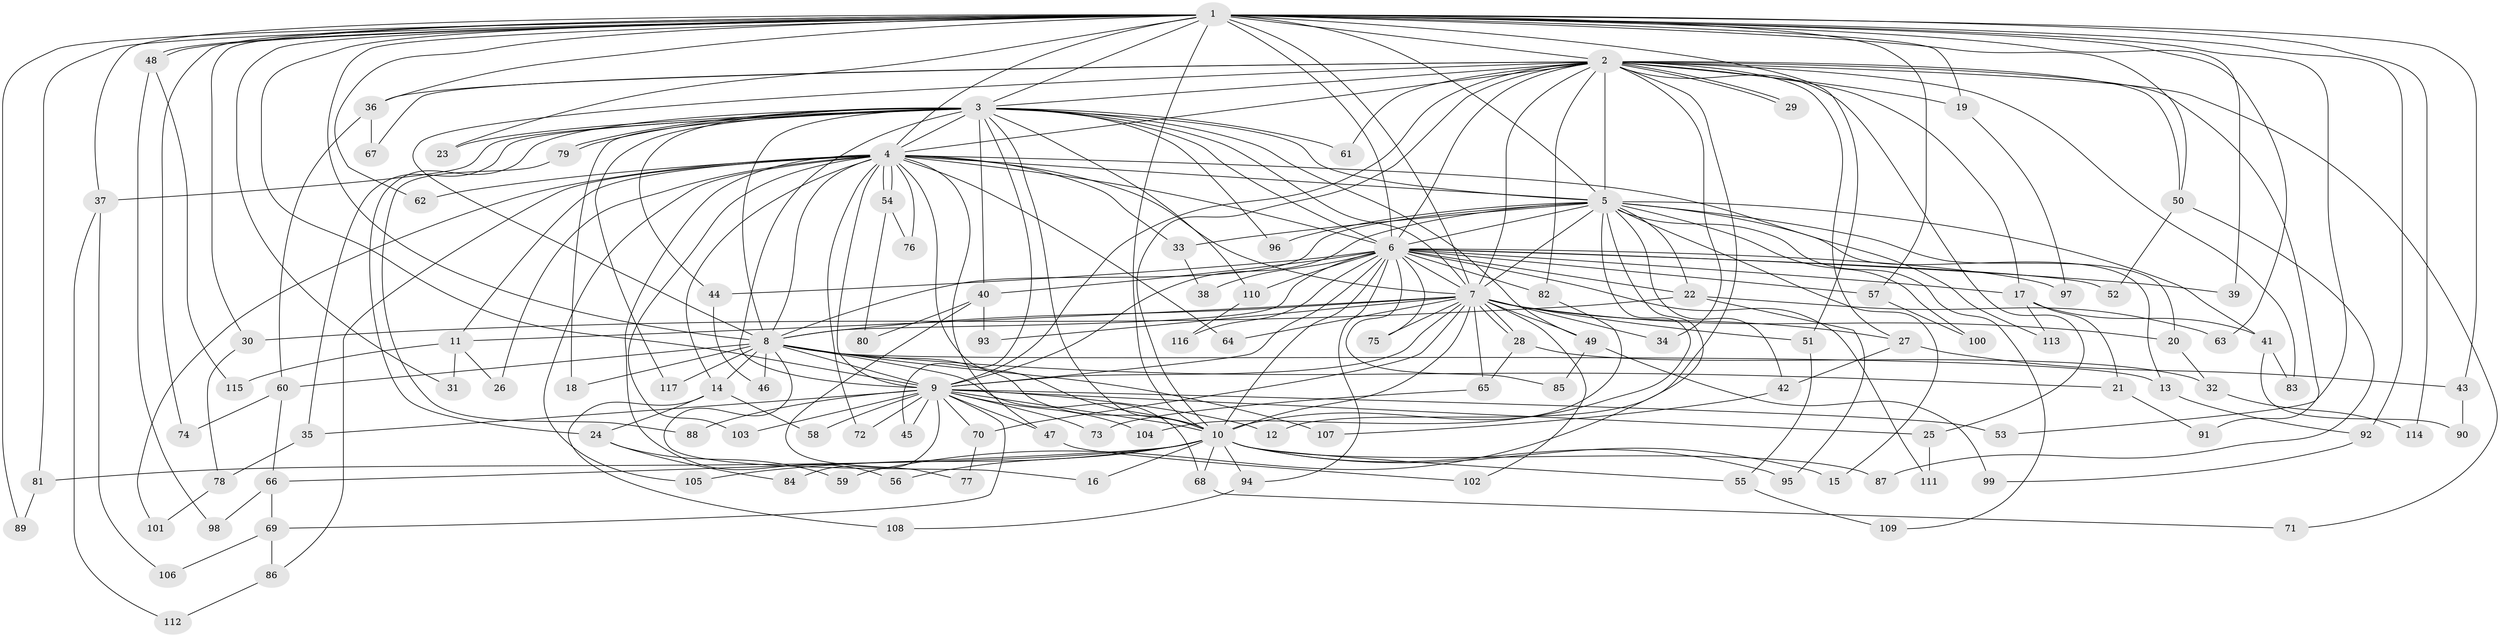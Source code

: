 // coarse degree distribution, {22: 0.05128205128205128, 17: 0.02564102564102564, 11: 0.02564102564102564, 14: 0.02564102564102564, 15: 0.05128205128205128, 16: 0.02564102564102564, 9: 0.05128205128205128, 6: 0.02564102564102564, 5: 0.1794871794871795, 4: 0.23076923076923078, 13: 0.02564102564102564, 3: 0.15384615384615385, 2: 0.1282051282051282}
// Generated by graph-tools (version 1.1) at 2025/49/03/04/25 22:49:33]
// undirected, 117 vertices, 259 edges
graph export_dot {
  node [color=gray90,style=filled];
  1;
  2;
  3;
  4;
  5;
  6;
  7;
  8;
  9;
  10;
  11;
  12;
  13;
  14;
  15;
  16;
  17;
  18;
  19;
  20;
  21;
  22;
  23;
  24;
  25;
  26;
  27;
  28;
  29;
  30;
  31;
  32;
  33;
  34;
  35;
  36;
  37;
  38;
  39;
  40;
  41;
  42;
  43;
  44;
  45;
  46;
  47;
  48;
  49;
  50;
  51;
  52;
  53;
  54;
  55;
  56;
  57;
  58;
  59;
  60;
  61;
  62;
  63;
  64;
  65;
  66;
  67;
  68;
  69;
  70;
  71;
  72;
  73;
  74;
  75;
  76;
  77;
  78;
  79;
  80;
  81;
  82;
  83;
  84;
  85;
  86;
  87;
  88;
  89;
  90;
  91;
  92;
  93;
  94;
  95;
  96;
  97;
  98;
  99;
  100;
  101;
  102;
  103;
  104;
  105;
  106;
  107;
  108;
  109;
  110;
  111;
  112;
  113;
  114;
  115;
  116;
  117;
  1 -- 2;
  1 -- 3;
  1 -- 4;
  1 -- 5;
  1 -- 6;
  1 -- 7;
  1 -- 8;
  1 -- 9;
  1 -- 10;
  1 -- 19;
  1 -- 23;
  1 -- 30;
  1 -- 31;
  1 -- 36;
  1 -- 37;
  1 -- 39;
  1 -- 43;
  1 -- 48;
  1 -- 48;
  1 -- 50;
  1 -- 51;
  1 -- 53;
  1 -- 57;
  1 -- 62;
  1 -- 63;
  1 -- 74;
  1 -- 81;
  1 -- 89;
  1 -- 92;
  1 -- 114;
  2 -- 3;
  2 -- 4;
  2 -- 5;
  2 -- 6;
  2 -- 7;
  2 -- 8;
  2 -- 9;
  2 -- 10;
  2 -- 12;
  2 -- 17;
  2 -- 19;
  2 -- 25;
  2 -- 27;
  2 -- 29;
  2 -- 29;
  2 -- 34;
  2 -- 36;
  2 -- 50;
  2 -- 61;
  2 -- 67;
  2 -- 71;
  2 -- 82;
  2 -- 83;
  2 -- 91;
  3 -- 4;
  3 -- 5;
  3 -- 6;
  3 -- 7;
  3 -- 8;
  3 -- 9;
  3 -- 10;
  3 -- 18;
  3 -- 23;
  3 -- 24;
  3 -- 35;
  3 -- 37;
  3 -- 40;
  3 -- 44;
  3 -- 45;
  3 -- 49;
  3 -- 61;
  3 -- 79;
  3 -- 79;
  3 -- 96;
  3 -- 110;
  3 -- 117;
  4 -- 5;
  4 -- 6;
  4 -- 7;
  4 -- 8;
  4 -- 9;
  4 -- 10;
  4 -- 11;
  4 -- 14;
  4 -- 26;
  4 -- 33;
  4 -- 47;
  4 -- 54;
  4 -- 54;
  4 -- 56;
  4 -- 62;
  4 -- 64;
  4 -- 72;
  4 -- 76;
  4 -- 86;
  4 -- 101;
  4 -- 103;
  4 -- 105;
  4 -- 113;
  5 -- 6;
  5 -- 7;
  5 -- 8;
  5 -- 9;
  5 -- 10;
  5 -- 13;
  5 -- 15;
  5 -- 20;
  5 -- 22;
  5 -- 33;
  5 -- 41;
  5 -- 42;
  5 -- 59;
  5 -- 96;
  5 -- 100;
  5 -- 109;
  6 -- 7;
  6 -- 8;
  6 -- 9;
  6 -- 10;
  6 -- 17;
  6 -- 22;
  6 -- 38;
  6 -- 39;
  6 -- 40;
  6 -- 44;
  6 -- 52;
  6 -- 57;
  6 -- 75;
  6 -- 82;
  6 -- 85;
  6 -- 94;
  6 -- 97;
  6 -- 110;
  6 -- 111;
  6 -- 116;
  7 -- 8;
  7 -- 9;
  7 -- 10;
  7 -- 11;
  7 -- 20;
  7 -- 27;
  7 -- 28;
  7 -- 28;
  7 -- 34;
  7 -- 49;
  7 -- 51;
  7 -- 64;
  7 -- 65;
  7 -- 70;
  7 -- 75;
  7 -- 93;
  7 -- 102;
  8 -- 9;
  8 -- 10;
  8 -- 13;
  8 -- 14;
  8 -- 16;
  8 -- 18;
  8 -- 21;
  8 -- 46;
  8 -- 60;
  8 -- 68;
  8 -- 107;
  8 -- 117;
  9 -- 10;
  9 -- 12;
  9 -- 25;
  9 -- 35;
  9 -- 45;
  9 -- 47;
  9 -- 53;
  9 -- 58;
  9 -- 69;
  9 -- 70;
  9 -- 72;
  9 -- 73;
  9 -- 84;
  9 -- 88;
  9 -- 103;
  9 -- 104;
  10 -- 15;
  10 -- 16;
  10 -- 55;
  10 -- 56;
  10 -- 66;
  10 -- 68;
  10 -- 81;
  10 -- 87;
  10 -- 94;
  10 -- 95;
  10 -- 105;
  11 -- 26;
  11 -- 31;
  11 -- 115;
  13 -- 92;
  14 -- 24;
  14 -- 58;
  14 -- 108;
  17 -- 21;
  17 -- 41;
  17 -- 113;
  19 -- 97;
  20 -- 32;
  21 -- 91;
  22 -- 30;
  22 -- 63;
  22 -- 95;
  24 -- 59;
  24 -- 84;
  25 -- 111;
  27 -- 42;
  27 -- 43;
  28 -- 32;
  28 -- 65;
  30 -- 78;
  32 -- 114;
  33 -- 38;
  35 -- 78;
  36 -- 60;
  36 -- 67;
  37 -- 106;
  37 -- 112;
  40 -- 77;
  40 -- 80;
  40 -- 93;
  41 -- 83;
  41 -- 90;
  42 -- 107;
  43 -- 90;
  44 -- 46;
  47 -- 102;
  48 -- 98;
  48 -- 115;
  49 -- 85;
  49 -- 99;
  50 -- 52;
  50 -- 87;
  51 -- 55;
  54 -- 76;
  54 -- 80;
  55 -- 109;
  57 -- 100;
  60 -- 66;
  60 -- 74;
  65 -- 73;
  66 -- 69;
  66 -- 98;
  68 -- 71;
  69 -- 86;
  69 -- 106;
  70 -- 77;
  78 -- 101;
  79 -- 88;
  81 -- 89;
  82 -- 104;
  86 -- 112;
  92 -- 99;
  94 -- 108;
  110 -- 116;
}
